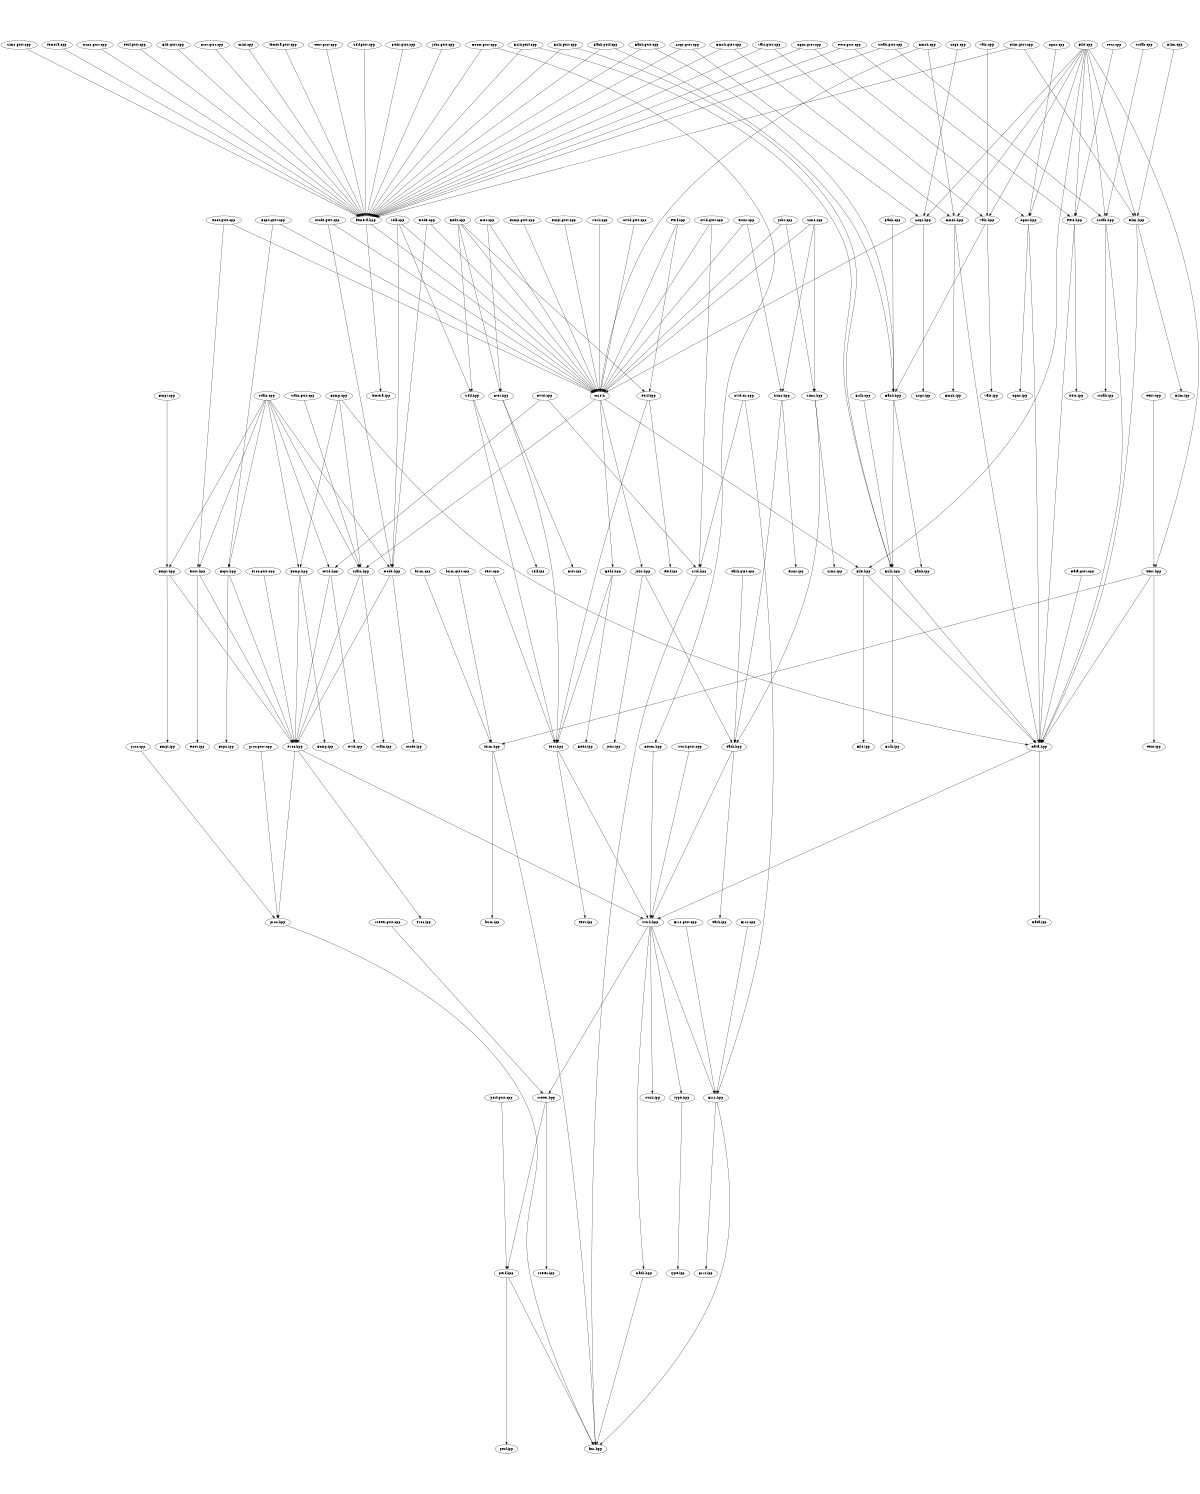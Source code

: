 digraph "source tree" {
    overlap=scale;
    size="8,10";
    ratio="fill";
    fontsize="16";
    fontname="Helvetica";
	clusterrank="local";
	"Dlim.gtst.cpp" -> "Dlim.hpp"
	"Gtst.cpp" -> "core.h"
	"Nvid.gtst.cpp" -> "core.h"
	"Meter.hpp" -> "perf.hpp"
	"Bank.perf.cpp" -> "femera.hpp"
	"Main.cpp" -> "Fomp.hpp"
	"Text.gtst.cpp" -> "femera.hpp"
	"Gmsh.hpp" -> "Gmsh.ipp"
	"proc.gtst.cpp" -> "proc.hpp"
	"Errs.cpp" -> "Errs.hpp"
	"Work.hpp" -> "Errs.hpp"
	"Proc.hpp" -> "proc.hpp"
	"Bulk.cpp" -> "Bulk.hpp"
	"Fmpi.hpp" -> "Fmpi.ipp"
	"Sims.hpp" -> "Sims.ipp"
	"nvid.cu.cpp" -> "nvid.hpp"
	"Self.gtst.cpp" -> "femera.hpp"
	"Nvid.hpp" -> "Proc.hpp"
	"Root.hpp" -> "Proc.hpp"
	"Main.cpp" -> "Node.hpp"
	"File.cpp" -> "Pets.hpp"
	"Runs.cpp" -> "Runs.hpp"
	"Perf.hpp" -> "Test.hpp"
	"Beds.cpp" -> "Gtst.hpp"
	"Node.cpp" -> "Node.hpp"
	"core.h" -> "Main.hpp"
	"Vals.hpp" -> "Bank.hpp"
	"nvid.hpp" -> "fmr.hpp"
	"perf.hpp" -> "fmr.hpp"
	"Work.hpp" -> "math.hpp"
	"Data.hpp" -> "Data.ipp"
	"Proc.gtst.cpp" -> "Proc.hpp"
	"Text.cpp" -> "Text.hpp"
	"Beds.cpp" -> "Self.hpp"
	"Fmpi.hpp" -> "Proc.hpp"
	"Test.hpp" -> "Work.hpp"
	"Node.hpp" -> "Node.ipp"
	"form.hpp" -> "form.ipp"
	"Dlim.gtst.cpp" -> "femera.hpp"
	"Gtst.cpp" -> "Gtst.hpp"
	"Gmsh.gtst.cpp" -> "Gmsh.hpp"
	"Gmsh.cpp" -> "Gmsh.hpp"
	"femera.hpp" -> "femera.ipp"
	"Root.gtst.cpp" -> "Root.hpp"
	"Main.gtst.cpp" -> "Main.hpp"
	"Pets.gtst.cpp" -> "Pets.hpp"
	"Work.gtst.cpp" -> "Work.hpp"
	"Fomp.hpp" -> "Proc.hpp"
	"Sims.cpp" -> "Sims.hpp"
	"Self.cpp" -> "core.h"
	"Logs.gtst.cpp" -> "Logs.hpp"
	"File.cpp" -> "Text.hpp"
	"File.cpp" -> "Moab.hpp"
	"Beds.gtst.cpp" -> "femera.hpp"
	"Bulk.hpp" -> "Data.hpp"
	"Bank.hpp" -> "Bank.ipp"
	"Gtst.hpp" -> "Gtst.ipp"
	"File.cpp" -> "Cgns.hpp"
	"Fomp.gtst.cpp" -> "core.h"
	"type.hpp" -> "type.ipp"
	"Runs.cpp" -> "core.h"
	"Bank.gtst.cpp" -> "femera.hpp"
	"File.cpp" -> "File.hpp"
	"Text.hpp" -> "form.hpp"
	"Fcpu.hpp" -> "Fcpu.ipp"
	"core.h" -> "Beds.hpp"
	"Errs.hpp" -> "fmr.hpp"
	"perf.gtst.cpp" -> "perf.hpp"
	"Task.hpp" -> "Work.hpp"
	"Root.hpp" -> "Root.ipp"
	"Errs.hpp" -> "Errs.ipp"
	"Jobs.cpp" -> "Sims.hpp"
	"Main.hpp" -> "Main.ipp"
	"Node.gtst.cpp" -> "core.h"
	"Bank.gtst.cpp" -> "Bank.hpp"
	"Gmsh.hpp" -> "Data.hpp"
	"Node.hpp" -> "Proc.hpp"
	"Fcpu.gtst.cpp" -> "core.h"
	"Geom.hpp" -> "Work.hpp"
	"Data.gtst.cpp" -> "Data.hpp"
	"File.hpp" -> "Data.hpp"
	"Fomp.cpp" -> "Main.hpp"
	"Beds.hpp" -> "Test.hpp"
	"Bulk.gtst.cpp" -> "Bulk.hpp"
	"form.hpp" -> "fmr.hpp"
	"Gtst.hpp" -> "Test.hpp"
	"Jobs.gtst.cpp" -> "femera.hpp"
	"Logs.gtst.cpp" -> "femera.hpp"
	"Data.hpp" -> "Work.hpp"
	"Bulk.hpp" -> "Bulk.ipp"
	"Nvid.cpp" -> "Nvid.hpp"
	"Bank.cpp" -> "Bank.hpp"
	"Work.hpp" -> "Meter.hpp"
	"Jobs.cpp" -> "core.h"
	"Errs.gtst.cpp" -> "Errs.hpp"
	"Moab.hpp" -> "Moab.ipp"
	"Task.hpp" -> "Task.ipp"
	"Sims.cpp" -> "core.h"
	"Test.hpp" -> "Test.ipp"
	"Sims.gtst.cpp" -> "femera.hpp"
	"Runs.hpp" -> "Task.hpp"
	"Perf.cpp" -> "core.h"
	"Moab.gtst.cpp" -> "femera.hpp"
	"nvid.gtst.cpp" -> "core.h"
	"Beds.cpp" -> "core.h"
	"Fmpi.gtst.cpp" -> "core.h"
	"Cgns.gtst.cpp" -> "femera.hpp"
	"Vals.hpp" -> "Vals.ipp"
	"femera.cpp" -> "femera.hpp"
	"Jobs.hpp" -> "Jobs.ipp"
	"Fomp.cpp" -> "Fomp.hpp"
	"Nvid.hpp" -> "Nvid.ipp"
	"Logs.cpp" -> "Logs.hpp"
	"Cgns.cpp" -> "Cgns.hpp"
	"proc.hpp" -> "fmr.hpp"
	"Main.cpp" -> "Main.hpp"
	"Vals.cpp" -> "Vals.hpp"
	"Proc.hpp" -> "Proc.ipp"
	"Perf.hpp" -> "Perf.ipp"
	"Main.cpp" -> "Fmpi.hpp"
	"Work.cpp" -> "core.h"
	"Main.cpp" -> "Fcpu.hpp"
	"Runs.gtst.cpp" -> "femera.hpp"
	"Moab.gtst.cpp" -> "Moab.hpp"
	"Runs.hpp" -> "Runs.ipp"
	"Beds.cpp" -> "Perf.hpp"
	"File.cpp" -> "Gmsh.hpp"
	"Cgns.gtst.cpp" -> "Cgns.hpp"
	"Work.hpp" -> "Work.ipp"
	"Nvid.cpp" -> "nvid.hpp"
	"Pets.gtst.cpp" -> "femera.hpp"
	"Gmsh.gtst.cpp" -> "femera.hpp"
	"Pets.hpp" -> "Data.hpp"
	"Pets.cpp" -> "Pets.hpp"
	"Text.hpp" -> "Data.hpp"
	"Logs.hpp" -> "core.h"
	"Text.hpp" -> "Text.ipp"
	"Work.hpp" -> "type.hpp"
	"Fcpu.hpp" -> "Proc.hpp"
	"Node.gtst.cpp" -> "Node.hpp"
	"Bulk.perf.cpp" -> "Bulk.hpp"
	"Bank.hpp" -> "Bulk.hpp"
	"Bulk.gtst.cpp" -> "femera.hpp"
	"Moab.hpp" -> "Data.hpp"
	"File.hpp" -> "File.ipp"
	"Cgns.hpp" -> "Data.hpp"
	"Meter.hpp" -> "Meter.ipp"
	"Main.cpp" -> "Nvid.hpp"
	"core.h" -> "File.hpp"
	"Fomp.hpp" -> "Fomp.ipp"
	"nvid.gtst.cpp" -> "nvid.hpp"
	"File.cpp" -> "Vals.hpp"
	"form.cpp" -> "form.hpp"
	"Perf.cpp" -> "Perf.hpp"
	"Task.gtst.cpp" -> "Task.hpp"
	"perf.hpp" -> "perf.ipp"
	"Self.hpp" -> "Test.hpp"
	"Bulk.perf.cpp" -> "femera.hpp"
	"Vals.gtst.cpp" -> "Vals.hpp"
	"proc.cpp" -> "proc.hpp"
	"math.hpp" -> "fmr.hpp"
	"Self.hpp" -> "Self.ipp"
	"Fmpi.cpp" -> "Fmpi.hpp"
	"Node.cpp" -> "core.h"
	"File.cpp" -> "Logs.hpp"
	"Perf.gtst.cpp" -> "femera.hpp"
	"core.h" -> "Jobs.hpp"
	"Pets.hpp" -> "Pets.ipp"
	"Dlim.cpp" -> "Dlim.hpp"
	"Test.cpp" -> "Test.hpp"
	"Root.gtst.cpp" -> "core.h"
	"nvid.cu.cpp" -> "Errs.hpp"
	"Main.cpp" -> "Root.hpp"
	"File.gtst.cpp" -> "femera.hpp"
	"Logs.hpp" -> "Logs.ipp"
	"Self.cpp" -> "Self.hpp"
	"Bank.perf.cpp" -> "Bank.hpp"
	"form.gtst.cpp" -> "form.hpp"
	"Gtst.gtst.cpp" -> "femera.hpp"
	"Geom.gtst.cpp" -> "femera.hpp"
	"mini.cpp" -> "femera.hpp"
	"File.cpp" -> "Dlim.hpp"
	"Meter.gtst.cpp" -> "Meter.hpp"
	"Fomp.cpp" -> "Data.hpp"
	"Moab.cpp" -> "Moab.hpp"
	"Proc.hpp" -> "Work.hpp"
	"Fcpu.gtst.cpp" -> "Fcpu.hpp"
	"Sims.hpp" -> "Task.hpp"
	"Cgns.hpp" -> "Cgns.ipp"
	"Beds.hpp" -> "Beds.ipp"
	"Self.cpp" -> "Node.hpp"
	"Geom.gtst.cpp" -> "Geom.hpp"
	"femera.hpp" -> "core.h"
	"Vals.gtst.cpp" -> "femera.hpp"
	"Gmsh.cpp" -> "core.h"
	"Sims.cpp" -> "Runs.hpp"
	"femera.gtst.cpp" -> "femera.hpp"
	"Dlim.hpp" -> "Data.hpp"
	"Main.hpp" -> "Proc.hpp"
	"Jobs.hpp" -> "Task.hpp"
	"Dlim.hpp" -> "Dlim.ipp"
}
